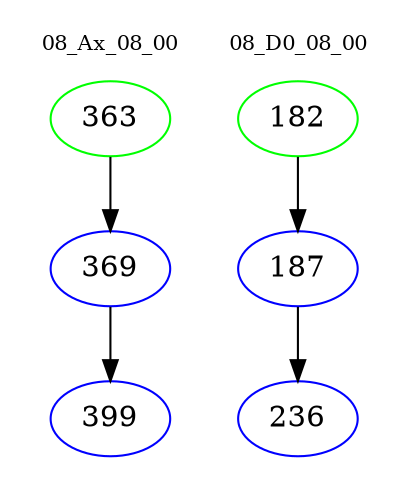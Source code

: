 digraph{
subgraph cluster_0 {
color = white
label = "08_Ax_08_00";
fontsize=10;
T0_363 [label="363", color="green"]
T0_363 -> T0_369 [color="black"]
T0_369 [label="369", color="blue"]
T0_369 -> T0_399 [color="black"]
T0_399 [label="399", color="blue"]
}
subgraph cluster_1 {
color = white
label = "08_D0_08_00";
fontsize=10;
T1_182 [label="182", color="green"]
T1_182 -> T1_187 [color="black"]
T1_187 [label="187", color="blue"]
T1_187 -> T1_236 [color="black"]
T1_236 [label="236", color="blue"]
}
}
